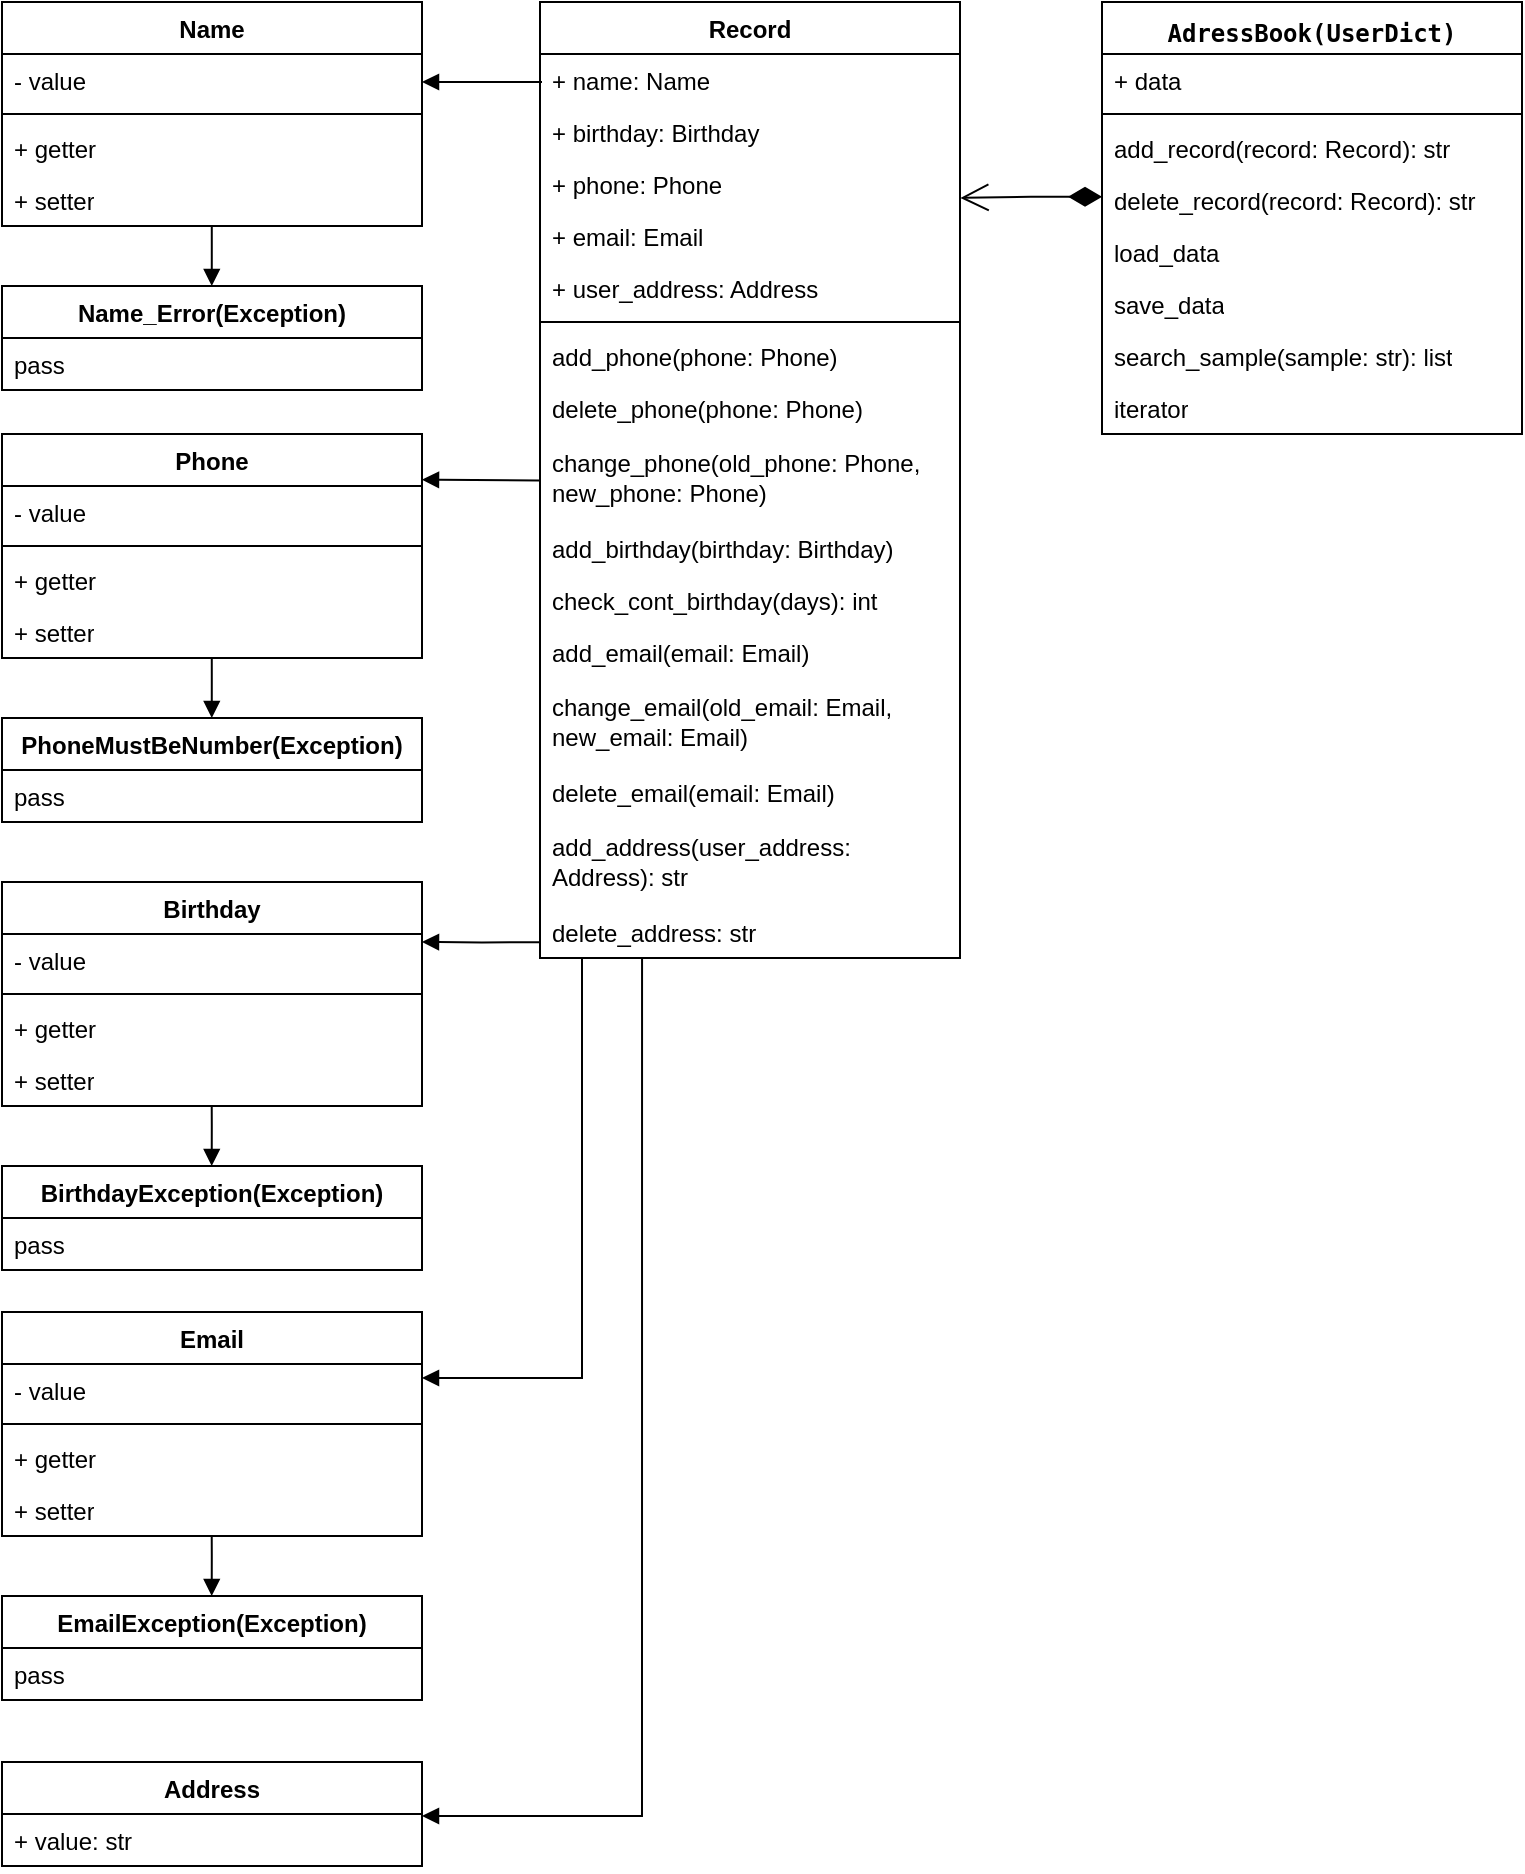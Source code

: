 <mxfile version="21.7.0" type="google">
  <diagram name="Страница — 1" id="qE2cO1kVOPwmqc8aOBTT">
    <mxGraphModel grid="1" page="1" gridSize="10" guides="1" tooltips="1" connect="1" arrows="1" fold="1" pageScale="1" pageWidth="827" pageHeight="1169" math="0" shadow="0">
      <root>
        <mxCell id="0" />
        <mxCell id="1" parent="0" />
        <mxCell id="hlYAVR6-TVKx0JwccEtQ-1" value="&lt;div style=&quot;font-family: &amp;quot;Droid Sans Mono&amp;quot;, &amp;quot;monospace&amp;quot;, monospace; line-height: 19px;&quot;&gt;&lt;div&gt;&lt;font style=&quot;font-size: 12px;&quot;&gt;AdressBook(UserDict)&lt;/font&gt;&lt;/div&gt;&lt;/div&gt;" style="swimlane;fontStyle=1;align=center;verticalAlign=top;childLayout=stackLayout;horizontal=1;startSize=26;horizontalStack=0;resizeParent=1;resizeParentMax=0;resizeLast=0;collapsible=1;marginBottom=0;whiteSpace=wrap;html=1;" vertex="1" parent="1">
          <mxGeometry x="590" y="40" width="210" height="216" as="geometry" />
        </mxCell>
        <mxCell id="hlYAVR6-TVKx0JwccEtQ-2" value="+ data" style="text;strokeColor=none;fillColor=none;align=left;verticalAlign=top;spacingLeft=4;spacingRight=4;overflow=hidden;rotatable=0;points=[[0,0.5],[1,0.5]];portConstraint=eastwest;whiteSpace=wrap;html=1;" vertex="1" parent="hlYAVR6-TVKx0JwccEtQ-1">
          <mxGeometry y="26" width="210" height="26" as="geometry" />
        </mxCell>
        <mxCell id="hlYAVR6-TVKx0JwccEtQ-3" value="" style="line;strokeWidth=1;fillColor=none;align=left;verticalAlign=middle;spacingTop=-1;spacingLeft=3;spacingRight=3;rotatable=0;labelPosition=right;points=[];portConstraint=eastwest;strokeColor=inherit;" vertex="1" parent="hlYAVR6-TVKx0JwccEtQ-1">
          <mxGeometry y="52" width="210" height="8" as="geometry" />
        </mxCell>
        <mxCell id="hlYAVR6-TVKx0JwccEtQ-4" value="&lt;div&gt;add_record(record: Record): str&lt;/div&gt;" style="text;strokeColor=none;fillColor=none;align=left;verticalAlign=top;spacingLeft=4;spacingRight=4;overflow=hidden;rotatable=0;points=[[0,0.5],[1,0.5]];portConstraint=eastwest;whiteSpace=wrap;html=1;" vertex="1" parent="hlYAVR6-TVKx0JwccEtQ-1">
          <mxGeometry y="60" width="210" height="26" as="geometry" />
        </mxCell>
        <mxCell id="hlYAVR6-TVKx0JwccEtQ-10" value="&lt;div&gt;delete_record(record: Record): str&lt;/div&gt;" style="text;strokeColor=none;fillColor=none;align=left;verticalAlign=top;spacingLeft=4;spacingRight=4;overflow=hidden;rotatable=0;points=[[0,0.5],[1,0.5]];portConstraint=eastwest;whiteSpace=wrap;html=1;" vertex="1" parent="hlYAVR6-TVKx0JwccEtQ-1">
          <mxGeometry y="86" width="210" height="26" as="geometry" />
        </mxCell>
        <mxCell id="tygN3TEvL0zWgk6T0SJa-1" value="load_data" style="text;strokeColor=none;fillColor=none;align=left;verticalAlign=top;spacingLeft=4;spacingRight=4;overflow=hidden;rotatable=0;points=[[0,0.5],[1,0.5]];portConstraint=eastwest;whiteSpace=wrap;html=1;" vertex="1" parent="hlYAVR6-TVKx0JwccEtQ-1">
          <mxGeometry y="112" width="210" height="26" as="geometry" />
        </mxCell>
        <mxCell id="tygN3TEvL0zWgk6T0SJa-2" value="save_data" style="text;strokeColor=none;fillColor=none;align=left;verticalAlign=top;spacingLeft=4;spacingRight=4;overflow=hidden;rotatable=0;points=[[0,0.5],[1,0.5]];portConstraint=eastwest;whiteSpace=wrap;html=1;" vertex="1" parent="hlYAVR6-TVKx0JwccEtQ-1">
          <mxGeometry y="138" width="210" height="26" as="geometry" />
        </mxCell>
        <mxCell id="tygN3TEvL0zWgk6T0SJa-3" value="search_sample(sample: str): list" style="text;strokeColor=none;fillColor=none;align=left;verticalAlign=top;spacingLeft=4;spacingRight=4;overflow=hidden;rotatable=0;points=[[0,0.5],[1,0.5]];portConstraint=eastwest;whiteSpace=wrap;html=1;" vertex="1" parent="hlYAVR6-TVKx0JwccEtQ-1">
          <mxGeometry y="164" width="210" height="26" as="geometry" />
        </mxCell>
        <mxCell id="tygN3TEvL0zWgk6T0SJa-4" value="iterator" style="text;strokeColor=none;fillColor=none;align=left;verticalAlign=top;spacingLeft=4;spacingRight=4;overflow=hidden;rotatable=0;points=[[0,0.5],[1,0.5]];portConstraint=eastwest;whiteSpace=wrap;html=1;" vertex="1" parent="hlYAVR6-TVKx0JwccEtQ-1">
          <mxGeometry y="190" width="210" height="26" as="geometry" />
        </mxCell>
        <mxCell id="tygN3TEvL0zWgk6T0SJa-9" value="Record" style="swimlane;fontStyle=1;align=center;verticalAlign=top;childLayout=stackLayout;horizontal=1;startSize=26;horizontalStack=0;resizeParent=1;resizeParentMax=0;resizeLast=0;collapsible=1;marginBottom=0;whiteSpace=wrap;html=1;" vertex="1" parent="1">
          <mxGeometry x="309" y="40" width="210" height="478" as="geometry" />
        </mxCell>
        <mxCell id="tygN3TEvL0zWgk6T0SJa-10" value="+ name: Name" style="text;strokeColor=none;fillColor=none;align=left;verticalAlign=top;spacingLeft=4;spacingRight=4;overflow=hidden;rotatable=0;points=[[0,0.5],[1,0.5]];portConstraint=eastwest;whiteSpace=wrap;html=1;" vertex="1" parent="tygN3TEvL0zWgk6T0SJa-9">
          <mxGeometry y="26" width="210" height="26" as="geometry" />
        </mxCell>
        <mxCell id="tygN3TEvL0zWgk6T0SJa-15" value="+ birthday: Birthday" style="text;strokeColor=none;fillColor=none;align=left;verticalAlign=top;spacingLeft=4;spacingRight=4;overflow=hidden;rotatable=0;points=[[0,0.5],[1,0.5]];portConstraint=eastwest;whiteSpace=wrap;html=1;" vertex="1" parent="tygN3TEvL0zWgk6T0SJa-9">
          <mxGeometry y="52" width="210" height="26" as="geometry" />
        </mxCell>
        <mxCell id="tygN3TEvL0zWgk6T0SJa-14" value="+ phone: Phone" style="text;strokeColor=none;fillColor=none;align=left;verticalAlign=top;spacingLeft=4;spacingRight=4;overflow=hidden;rotatable=0;points=[[0,0.5],[1,0.5]];portConstraint=eastwest;whiteSpace=wrap;html=1;" vertex="1" parent="tygN3TEvL0zWgk6T0SJa-9">
          <mxGeometry y="78" width="210" height="26" as="geometry" />
        </mxCell>
        <mxCell id="tygN3TEvL0zWgk6T0SJa-13" value="+ email: Email" style="text;strokeColor=none;fillColor=none;align=left;verticalAlign=top;spacingLeft=4;spacingRight=4;overflow=hidden;rotatable=0;points=[[0,0.5],[1,0.5]];portConstraint=eastwest;whiteSpace=wrap;html=1;" vertex="1" parent="tygN3TEvL0zWgk6T0SJa-9">
          <mxGeometry y="104" width="210" height="26" as="geometry" />
        </mxCell>
        <mxCell id="tygN3TEvL0zWgk6T0SJa-16" value="+ user_address: Address" style="text;strokeColor=none;fillColor=none;align=left;verticalAlign=top;spacingLeft=4;spacingRight=4;overflow=hidden;rotatable=0;points=[[0,0.5],[1,0.5]];portConstraint=eastwest;whiteSpace=wrap;html=1;" vertex="1" parent="tygN3TEvL0zWgk6T0SJa-9">
          <mxGeometry y="130" width="210" height="26" as="geometry" />
        </mxCell>
        <mxCell id="tygN3TEvL0zWgk6T0SJa-11" value="" style="line;strokeWidth=1;fillColor=none;align=left;verticalAlign=middle;spacingTop=-1;spacingLeft=3;spacingRight=3;rotatable=0;labelPosition=right;points=[];portConstraint=eastwest;strokeColor=inherit;" vertex="1" parent="tygN3TEvL0zWgk6T0SJa-9">
          <mxGeometry y="156" width="210" height="8" as="geometry" />
        </mxCell>
        <mxCell id="tygN3TEvL0zWgk6T0SJa-12" value="add_phone(phone: Phone)" style="text;strokeColor=none;fillColor=none;align=left;verticalAlign=top;spacingLeft=4;spacingRight=4;overflow=hidden;rotatable=0;points=[[0,0.5],[1,0.5]];portConstraint=eastwest;whiteSpace=wrap;html=1;" vertex="1" parent="tygN3TEvL0zWgk6T0SJa-9">
          <mxGeometry y="164" width="210" height="26" as="geometry" />
        </mxCell>
        <mxCell id="tygN3TEvL0zWgk6T0SJa-18" value="delete_phone(phone: Phone)" style="text;strokeColor=none;fillColor=none;align=left;verticalAlign=top;spacingLeft=4;spacingRight=4;overflow=hidden;rotatable=0;points=[[0,0.5],[1,0.5]];portConstraint=eastwest;whiteSpace=wrap;html=1;" vertex="1" parent="tygN3TEvL0zWgk6T0SJa-9">
          <mxGeometry y="190" width="210" height="26" as="geometry" />
        </mxCell>
        <mxCell id="tygN3TEvL0zWgk6T0SJa-17" value="change_phone(old_phone: Phone, new_phone: Phone)" style="text;strokeColor=none;fillColor=none;align=left;verticalAlign=middle;spacingLeft=4;spacingRight=4;overflow=hidden;rotatable=0;points=[[0,0.5],[1,0.5]];portConstraint=eastwest;whiteSpace=wrap;html=1;" vertex="1" parent="tygN3TEvL0zWgk6T0SJa-9">
          <mxGeometry y="216" width="210" height="44" as="geometry" />
        </mxCell>
        <mxCell id="tygN3TEvL0zWgk6T0SJa-19" value="add_birthday(birthday: Birthday)" style="text;strokeColor=none;fillColor=none;align=left;verticalAlign=top;spacingLeft=4;spacingRight=4;overflow=hidden;rotatable=0;points=[[0,0.5],[1,0.5]];portConstraint=eastwest;whiteSpace=wrap;html=1;" vertex="1" parent="tygN3TEvL0zWgk6T0SJa-9">
          <mxGeometry y="260" width="210" height="26" as="geometry" />
        </mxCell>
        <mxCell id="tygN3TEvL0zWgk6T0SJa-21" value="check_cont_birthday(days): int" style="text;strokeColor=none;fillColor=none;align=left;verticalAlign=top;spacingLeft=4;spacingRight=4;overflow=hidden;rotatable=0;points=[[0,0.5],[1,0.5]];portConstraint=eastwest;whiteSpace=wrap;html=1;" vertex="1" parent="tygN3TEvL0zWgk6T0SJa-9">
          <mxGeometry y="286" width="210" height="26" as="geometry" />
        </mxCell>
        <mxCell id="tygN3TEvL0zWgk6T0SJa-22" value="add_email(email: Email)" style="text;strokeColor=none;fillColor=none;align=left;verticalAlign=top;spacingLeft=4;spacingRight=4;overflow=hidden;rotatable=0;points=[[0,0.5],[1,0.5]];portConstraint=eastwest;whiteSpace=wrap;html=1;" vertex="1" parent="tygN3TEvL0zWgk6T0SJa-9">
          <mxGeometry y="312" width="210" height="26" as="geometry" />
        </mxCell>
        <mxCell id="tygN3TEvL0zWgk6T0SJa-23" value="change_email(old_email: Email, new_email: Email)" style="text;strokeColor=none;fillColor=none;align=left;verticalAlign=middle;spacingLeft=4;spacingRight=4;overflow=hidden;rotatable=0;points=[[0,0.5],[1,0.5]];portConstraint=eastwest;whiteSpace=wrap;html=1;" vertex="1" parent="tygN3TEvL0zWgk6T0SJa-9">
          <mxGeometry y="338" width="210" height="44" as="geometry" />
        </mxCell>
        <mxCell id="tygN3TEvL0zWgk6T0SJa-24" value="delete_email(email: Email)" style="text;strokeColor=none;fillColor=none;align=left;verticalAlign=top;spacingLeft=4;spacingRight=4;overflow=hidden;rotatable=0;points=[[0,0.5],[1,0.5]];portConstraint=eastwest;whiteSpace=wrap;html=1;" vertex="1" parent="tygN3TEvL0zWgk6T0SJa-9">
          <mxGeometry y="382" width="210" height="26" as="geometry" />
        </mxCell>
        <mxCell id="tygN3TEvL0zWgk6T0SJa-25" value="add_address(user_address: Address): str" style="text;strokeColor=none;fillColor=none;align=left;verticalAlign=middle;spacingLeft=4;spacingRight=4;overflow=hidden;rotatable=0;points=[[0,0.5],[1,0.5]];portConstraint=eastwest;whiteSpace=wrap;html=1;" vertex="1" parent="tygN3TEvL0zWgk6T0SJa-9">
          <mxGeometry y="408" width="210" height="44" as="geometry" />
        </mxCell>
        <mxCell id="tygN3TEvL0zWgk6T0SJa-26" value="delete_address: str" style="text;strokeColor=none;fillColor=none;align=left;verticalAlign=top;spacingLeft=4;spacingRight=4;overflow=hidden;rotatable=0;points=[[0,0.5],[1,0.5]];portConstraint=eastwest;whiteSpace=wrap;html=1;" vertex="1" parent="tygN3TEvL0zWgk6T0SJa-9">
          <mxGeometry y="452" width="210" height="26" as="geometry" />
        </mxCell>
        <mxCell id="q_P_FMlVt3ZP3qPKmfIV-2" value="Address" style="swimlane;fontStyle=1;align=center;verticalAlign=top;childLayout=stackLayout;horizontal=1;startSize=26;horizontalStack=0;resizeParent=1;resizeParentMax=0;resizeLast=0;collapsible=1;marginBottom=0;whiteSpace=wrap;html=1;" vertex="1" parent="1">
          <mxGeometry x="40" y="920" width="210" height="52" as="geometry" />
        </mxCell>
        <mxCell id="q_P_FMlVt3ZP3qPKmfIV-3" value="+ value: str" style="text;strokeColor=none;fillColor=none;align=left;verticalAlign=top;spacingLeft=4;spacingRight=4;overflow=hidden;rotatable=0;points=[[0,0.5],[1,0.5]];portConstraint=eastwest;whiteSpace=wrap;html=1;" vertex="1" parent="q_P_FMlVt3ZP3qPKmfIV-2">
          <mxGeometry y="26" width="210" height="26" as="geometry" />
        </mxCell>
        <mxCell id="q_P_FMlVt3ZP3qPKmfIV-6" value="Birthday" style="swimlane;fontStyle=1;align=center;verticalAlign=top;childLayout=stackLayout;horizontal=1;startSize=26;horizontalStack=0;resizeParent=1;resizeParentMax=0;resizeLast=0;collapsible=1;marginBottom=0;whiteSpace=wrap;html=1;" vertex="1" parent="1">
          <mxGeometry x="40" y="480" width="210" height="112" as="geometry" />
        </mxCell>
        <mxCell id="q_P_FMlVt3ZP3qPKmfIV-7" value="- value" style="text;strokeColor=none;fillColor=none;align=left;verticalAlign=top;spacingLeft=4;spacingRight=4;overflow=hidden;rotatable=0;points=[[0,0.5],[1,0.5]];portConstraint=eastwest;whiteSpace=wrap;html=1;" vertex="1" parent="q_P_FMlVt3ZP3qPKmfIV-6">
          <mxGeometry y="26" width="210" height="26" as="geometry" />
        </mxCell>
        <mxCell id="q_P_FMlVt3ZP3qPKmfIV-8" value="" style="line;strokeWidth=1;fillColor=none;align=left;verticalAlign=middle;spacingTop=-1;spacingLeft=3;spacingRight=3;rotatable=0;labelPosition=right;points=[];portConstraint=eastwest;strokeColor=inherit;" vertex="1" parent="q_P_FMlVt3ZP3qPKmfIV-6">
          <mxGeometry y="52" width="210" height="8" as="geometry" />
        </mxCell>
        <mxCell id="q_P_FMlVt3ZP3qPKmfIV-9" value="+ getter" style="text;strokeColor=none;fillColor=none;align=left;verticalAlign=top;spacingLeft=4;spacingRight=4;overflow=hidden;rotatable=0;points=[[0,0.5],[1,0.5]];portConstraint=eastwest;whiteSpace=wrap;html=1;" vertex="1" parent="q_P_FMlVt3ZP3qPKmfIV-6">
          <mxGeometry y="60" width="210" height="26" as="geometry" />
        </mxCell>
        <mxCell id="q_P_FMlVt3ZP3qPKmfIV-10" value="+ setter" style="text;strokeColor=none;fillColor=none;align=left;verticalAlign=top;spacingLeft=4;spacingRight=4;overflow=hidden;rotatable=0;points=[[0,0.5],[1,0.5]];portConstraint=eastwest;whiteSpace=wrap;html=1;" vertex="1" parent="q_P_FMlVt3ZP3qPKmfIV-6">
          <mxGeometry y="86" width="210" height="26" as="geometry" />
        </mxCell>
        <mxCell id="q_P_FMlVt3ZP3qPKmfIV-11" value="Name" style="swimlane;fontStyle=1;align=center;verticalAlign=top;childLayout=stackLayout;horizontal=1;startSize=26;horizontalStack=0;resizeParent=1;resizeParentMax=0;resizeLast=0;collapsible=1;marginBottom=0;whiteSpace=wrap;html=1;" vertex="1" parent="1">
          <mxGeometry x="40" y="40" width="210" height="112" as="geometry" />
        </mxCell>
        <mxCell id="q_P_FMlVt3ZP3qPKmfIV-12" value="- value" style="text;strokeColor=none;fillColor=none;align=left;verticalAlign=top;spacingLeft=4;spacingRight=4;overflow=hidden;rotatable=0;points=[[0,0.5],[1,0.5]];portConstraint=eastwest;whiteSpace=wrap;html=1;" vertex="1" parent="q_P_FMlVt3ZP3qPKmfIV-11">
          <mxGeometry y="26" width="210" height="26" as="geometry" />
        </mxCell>
        <mxCell id="q_P_FMlVt3ZP3qPKmfIV-13" value="" style="line;strokeWidth=1;fillColor=none;align=left;verticalAlign=middle;spacingTop=-1;spacingLeft=3;spacingRight=3;rotatable=0;labelPosition=right;points=[];portConstraint=eastwest;strokeColor=inherit;" vertex="1" parent="q_P_FMlVt3ZP3qPKmfIV-11">
          <mxGeometry y="52" width="210" height="8" as="geometry" />
        </mxCell>
        <mxCell id="q_P_FMlVt3ZP3qPKmfIV-14" value="+ getter" style="text;strokeColor=none;fillColor=none;align=left;verticalAlign=top;spacingLeft=4;spacingRight=4;overflow=hidden;rotatable=0;points=[[0,0.5],[1,0.5]];portConstraint=eastwest;whiteSpace=wrap;html=1;" vertex="1" parent="q_P_FMlVt3ZP3qPKmfIV-11">
          <mxGeometry y="60" width="210" height="26" as="geometry" />
        </mxCell>
        <mxCell id="q_P_FMlVt3ZP3qPKmfIV-15" value="+ setter" style="text;strokeColor=none;fillColor=none;align=left;verticalAlign=top;spacingLeft=4;spacingRight=4;overflow=hidden;rotatable=0;points=[[0,0.5],[1,0.5]];portConstraint=eastwest;whiteSpace=wrap;html=1;" vertex="1" parent="q_P_FMlVt3ZP3qPKmfIV-11">
          <mxGeometry y="86" width="210" height="26" as="geometry" />
        </mxCell>
        <mxCell id="q_P_FMlVt3ZP3qPKmfIV-16" value="BirthdayException(Exception)" style="swimlane;fontStyle=1;align=center;verticalAlign=top;childLayout=stackLayout;horizontal=1;startSize=26;horizontalStack=0;resizeParent=1;resizeParentMax=0;resizeLast=0;collapsible=1;marginBottom=0;whiteSpace=wrap;html=1;" vertex="1" parent="1">
          <mxGeometry x="40" y="622" width="210" height="52" as="geometry" />
        </mxCell>
        <mxCell id="q_P_FMlVt3ZP3qPKmfIV-17" value="pass" style="text;strokeColor=none;fillColor=none;align=left;verticalAlign=top;spacingLeft=4;spacingRight=4;overflow=hidden;rotatable=0;points=[[0,0.5],[1,0.5]];portConstraint=eastwest;whiteSpace=wrap;html=1;" vertex="1" parent="q_P_FMlVt3ZP3qPKmfIV-16">
          <mxGeometry y="26" width="210" height="26" as="geometry" />
        </mxCell>
        <mxCell id="q_P_FMlVt3ZP3qPKmfIV-18" value="Name_Error(Exception)" style="swimlane;fontStyle=1;align=center;verticalAlign=top;childLayout=stackLayout;horizontal=1;startSize=26;horizontalStack=0;resizeParent=1;resizeParentMax=0;resizeLast=0;collapsible=1;marginBottom=0;whiteSpace=wrap;html=1;" vertex="1" parent="1">
          <mxGeometry x="40" y="182" width="210" height="52" as="geometry" />
        </mxCell>
        <mxCell id="q_P_FMlVt3ZP3qPKmfIV-19" value="pass" style="text;strokeColor=none;fillColor=none;align=left;verticalAlign=top;spacingLeft=4;spacingRight=4;overflow=hidden;rotatable=0;points=[[0,0.5],[1,0.5]];portConstraint=eastwest;whiteSpace=wrap;html=1;" vertex="1" parent="q_P_FMlVt3ZP3qPKmfIV-18">
          <mxGeometry y="26" width="210" height="26" as="geometry" />
        </mxCell>
        <mxCell id="q_P_FMlVt3ZP3qPKmfIV-20" value="EmailException(Exception)" style="swimlane;fontStyle=1;align=center;verticalAlign=top;childLayout=stackLayout;horizontal=1;startSize=26;horizontalStack=0;resizeParent=1;resizeParentMax=0;resizeLast=0;collapsible=1;marginBottom=0;whiteSpace=wrap;html=1;" vertex="1" parent="1">
          <mxGeometry x="40" y="837" width="210" height="52" as="geometry" />
        </mxCell>
        <mxCell id="q_P_FMlVt3ZP3qPKmfIV-21" value="pass" style="text;strokeColor=none;fillColor=none;align=left;verticalAlign=top;spacingLeft=4;spacingRight=4;overflow=hidden;rotatable=0;points=[[0,0.5],[1,0.5]];portConstraint=eastwest;whiteSpace=wrap;html=1;" vertex="1" parent="q_P_FMlVt3ZP3qPKmfIV-20">
          <mxGeometry y="26" width="210" height="26" as="geometry" />
        </mxCell>
        <mxCell id="q_P_FMlVt3ZP3qPKmfIV-22" value="PhoneMustBeNumber(Exception)" style="swimlane;fontStyle=1;align=center;verticalAlign=top;childLayout=stackLayout;horizontal=1;startSize=26;horizontalStack=0;resizeParent=1;resizeParentMax=0;resizeLast=0;collapsible=1;marginBottom=0;whiteSpace=wrap;html=1;" vertex="1" parent="1">
          <mxGeometry x="40" y="398" width="210" height="52" as="geometry" />
        </mxCell>
        <mxCell id="q_P_FMlVt3ZP3qPKmfIV-23" value="pass" style="text;strokeColor=none;fillColor=none;align=left;verticalAlign=top;spacingLeft=4;spacingRight=4;overflow=hidden;rotatable=0;points=[[0,0.5],[1,0.5]];portConstraint=eastwest;whiteSpace=wrap;html=1;" vertex="1" parent="q_P_FMlVt3ZP3qPKmfIV-22">
          <mxGeometry y="26" width="210" height="26" as="geometry" />
        </mxCell>
        <mxCell id="q_P_FMlVt3ZP3qPKmfIV-24" value="&lt;div&gt;Phone&lt;/div&gt;" style="swimlane;fontStyle=1;align=center;verticalAlign=top;childLayout=stackLayout;horizontal=1;startSize=26;horizontalStack=0;resizeParent=1;resizeParentMax=0;resizeLast=0;collapsible=1;marginBottom=0;whiteSpace=wrap;html=1;" vertex="1" parent="1">
          <mxGeometry x="40" y="256" width="210" height="112" as="geometry" />
        </mxCell>
        <mxCell id="q_P_FMlVt3ZP3qPKmfIV-25" value="- value" style="text;strokeColor=none;fillColor=none;align=left;verticalAlign=top;spacingLeft=4;spacingRight=4;overflow=hidden;rotatable=0;points=[[0,0.5],[1,0.5]];portConstraint=eastwest;whiteSpace=wrap;html=1;" vertex="1" parent="q_P_FMlVt3ZP3qPKmfIV-24">
          <mxGeometry y="26" width="210" height="26" as="geometry" />
        </mxCell>
        <mxCell id="q_P_FMlVt3ZP3qPKmfIV-26" value="" style="line;strokeWidth=1;fillColor=none;align=left;verticalAlign=middle;spacingTop=-1;spacingLeft=3;spacingRight=3;rotatable=0;labelPosition=right;points=[];portConstraint=eastwest;strokeColor=inherit;" vertex="1" parent="q_P_FMlVt3ZP3qPKmfIV-24">
          <mxGeometry y="52" width="210" height="8" as="geometry" />
        </mxCell>
        <mxCell id="q_P_FMlVt3ZP3qPKmfIV-27" value="+ getter" style="text;strokeColor=none;fillColor=none;align=left;verticalAlign=top;spacingLeft=4;spacingRight=4;overflow=hidden;rotatable=0;points=[[0,0.5],[1,0.5]];portConstraint=eastwest;whiteSpace=wrap;html=1;" vertex="1" parent="q_P_FMlVt3ZP3qPKmfIV-24">
          <mxGeometry y="60" width="210" height="26" as="geometry" />
        </mxCell>
        <mxCell id="q_P_FMlVt3ZP3qPKmfIV-28" value="+ setter" style="text;strokeColor=none;fillColor=none;align=left;verticalAlign=top;spacingLeft=4;spacingRight=4;overflow=hidden;rotatable=0;points=[[0,0.5],[1,0.5]];portConstraint=eastwest;whiteSpace=wrap;html=1;" vertex="1" parent="q_P_FMlVt3ZP3qPKmfIV-24">
          <mxGeometry y="86" width="210" height="26" as="geometry" />
        </mxCell>
        <mxCell id="q_P_FMlVt3ZP3qPKmfIV-29" value="Email" style="swimlane;fontStyle=1;align=center;verticalAlign=top;childLayout=stackLayout;horizontal=1;startSize=26;horizontalStack=0;resizeParent=1;resizeParentMax=0;resizeLast=0;collapsible=1;marginBottom=0;whiteSpace=wrap;html=1;" vertex="1" parent="1">
          <mxGeometry x="40" y="695" width="210" height="112" as="geometry" />
        </mxCell>
        <mxCell id="q_P_FMlVt3ZP3qPKmfIV-30" value="- value" style="text;strokeColor=none;fillColor=none;align=left;verticalAlign=top;spacingLeft=4;spacingRight=4;overflow=hidden;rotatable=0;points=[[0,0.5],[1,0.5]];portConstraint=eastwest;whiteSpace=wrap;html=1;" vertex="1" parent="q_P_FMlVt3ZP3qPKmfIV-29">
          <mxGeometry y="26" width="210" height="26" as="geometry" />
        </mxCell>
        <mxCell id="q_P_FMlVt3ZP3qPKmfIV-31" value="" style="line;strokeWidth=1;fillColor=none;align=left;verticalAlign=middle;spacingTop=-1;spacingLeft=3;spacingRight=3;rotatable=0;labelPosition=right;points=[];portConstraint=eastwest;strokeColor=inherit;" vertex="1" parent="q_P_FMlVt3ZP3qPKmfIV-29">
          <mxGeometry y="52" width="210" height="8" as="geometry" />
        </mxCell>
        <mxCell id="q_P_FMlVt3ZP3qPKmfIV-32" value="+ getter" style="text;strokeColor=none;fillColor=none;align=left;verticalAlign=top;spacingLeft=4;spacingRight=4;overflow=hidden;rotatable=0;points=[[0,0.5],[1,0.5]];portConstraint=eastwest;whiteSpace=wrap;html=1;" vertex="1" parent="q_P_FMlVt3ZP3qPKmfIV-29">
          <mxGeometry y="60" width="210" height="26" as="geometry" />
        </mxCell>
        <mxCell id="q_P_FMlVt3ZP3qPKmfIV-33" value="+ setter" style="text;strokeColor=none;fillColor=none;align=left;verticalAlign=top;spacingLeft=4;spacingRight=4;overflow=hidden;rotatable=0;points=[[0,0.5],[1,0.5]];portConstraint=eastwest;whiteSpace=wrap;html=1;" vertex="1" parent="q_P_FMlVt3ZP3qPKmfIV-29">
          <mxGeometry y="86" width="210" height="26" as="geometry" />
        </mxCell>
        <mxCell id="q_P_FMlVt3ZP3qPKmfIV-46" value="" style="endArrow=open;html=1;endSize=12;startArrow=diamondThin;startSize=14;startFill=1;edgeStyle=orthogonalEdgeStyle;align=left;verticalAlign=bottom;rounded=0;entryX=1.001;entryY=0.767;entryDx=0;entryDy=0;entryPerimeter=0;exitX=0;exitY=0.438;exitDx=0;exitDy=0;exitPerimeter=0;" edge="1" parent="1" source="hlYAVR6-TVKx0JwccEtQ-10" target="tygN3TEvL0zWgk6T0SJa-14">
          <mxGeometry x="-1" y="3" relative="1" as="geometry">
            <mxPoint x="520" y="160" as="sourcePoint" />
            <mxPoint x="630" y="160" as="targetPoint" />
          </mxGeometry>
        </mxCell>
        <mxCell id="q_P_FMlVt3ZP3qPKmfIV-47" value="" style="endArrow=block;endFill=1;html=1;edgeStyle=orthogonalEdgeStyle;align=left;verticalAlign=top;rounded=0;" edge="1" parent="1">
          <mxGeometry x="-1" relative="1" as="geometry">
            <mxPoint x="310" y="80" as="sourcePoint" />
            <mxPoint x="250" y="80.0" as="targetPoint" />
          </mxGeometry>
        </mxCell>
        <mxCell id="q_P_FMlVt3ZP3qPKmfIV-49" value="" style="endArrow=block;endFill=1;html=1;edgeStyle=orthogonalEdgeStyle;align=left;verticalAlign=top;rounded=0;exitX=-0.002;exitY=0.529;exitDx=0;exitDy=0;exitPerimeter=0;" edge="1" parent="1" source="tygN3TEvL0zWgk6T0SJa-17">
          <mxGeometry x="-1" relative="1" as="geometry">
            <mxPoint x="310" y="278.83" as="sourcePoint" />
            <mxPoint x="250" y="278.83" as="targetPoint" />
          </mxGeometry>
        </mxCell>
        <mxCell id="q_P_FMlVt3ZP3qPKmfIV-50" value="" style="endArrow=block;endFill=1;html=1;edgeStyle=orthogonalEdgeStyle;align=left;verticalAlign=top;rounded=0;exitX=-0.002;exitY=0.529;exitDx=0;exitDy=0;exitPerimeter=0;" edge="1" parent="1">
          <mxGeometry x="-1" relative="1" as="geometry">
            <mxPoint x="309" y="510.17" as="sourcePoint" />
            <mxPoint x="250" y="510" as="targetPoint" />
            <Array as="points">
              <mxPoint x="280" y="510" />
            </Array>
          </mxGeometry>
        </mxCell>
        <mxCell id="q_P_FMlVt3ZP3qPKmfIV-51" value="" style="endArrow=block;endFill=1;html=1;edgeStyle=orthogonalEdgeStyle;align=left;verticalAlign=top;rounded=0;exitX=0.1;exitY=1.077;exitDx=0;exitDy=0;exitPerimeter=0;" edge="1" parent="1">
          <mxGeometry x="-1" relative="1" as="geometry">
            <mxPoint x="330" y="518.002" as="sourcePoint" />
            <mxPoint x="250" y="728" as="targetPoint" />
            <Array as="points">
              <mxPoint x="330" y="728" />
              <mxPoint x="250" y="728" />
            </Array>
          </mxGeometry>
        </mxCell>
        <mxCell id="q_P_FMlVt3ZP3qPKmfIV-52" value="" style="endArrow=block;endFill=1;html=1;edgeStyle=orthogonalEdgeStyle;align=left;verticalAlign=top;rounded=0;exitX=0.243;exitY=1.122;exitDx=0;exitDy=0;exitPerimeter=0;" edge="1" parent="1">
          <mxGeometry x="-1" relative="1" as="geometry">
            <mxPoint x="360.03" y="518.172" as="sourcePoint" />
            <mxPoint x="250" y="947" as="targetPoint" />
            <Array as="points">
              <mxPoint x="360" y="947" />
            </Array>
          </mxGeometry>
        </mxCell>
        <mxCell id="q_P_FMlVt3ZP3qPKmfIV-56" value="" style="endArrow=block;endFill=1;html=1;edgeStyle=orthogonalEdgeStyle;align=left;verticalAlign=top;rounded=0;" edge="1" parent="1">
          <mxGeometry x="-1" relative="1" as="geometry">
            <mxPoint x="144.86" y="592" as="sourcePoint" />
            <mxPoint x="144.86" y="622" as="targetPoint" />
            <Array as="points">
              <mxPoint x="144.86" y="602" />
              <mxPoint x="144.86" y="602" />
            </Array>
          </mxGeometry>
        </mxCell>
        <mxCell id="q_P_FMlVt3ZP3qPKmfIV-57" value="" style="endArrow=block;endFill=1;html=1;edgeStyle=orthogonalEdgeStyle;align=left;verticalAlign=top;rounded=0;" edge="1" parent="1">
          <mxGeometry x="-1" relative="1" as="geometry">
            <mxPoint x="144.89" y="368" as="sourcePoint" />
            <mxPoint x="144.89" y="398" as="targetPoint" />
            <Array as="points">
              <mxPoint x="144.89" y="378" />
              <mxPoint x="144.89" y="378" />
            </Array>
          </mxGeometry>
        </mxCell>
        <mxCell id="q_P_FMlVt3ZP3qPKmfIV-58" value="" style="endArrow=block;endFill=1;html=1;edgeStyle=orthogonalEdgeStyle;align=left;verticalAlign=top;rounded=0;" edge="1" parent="1">
          <mxGeometry x="-1" relative="1" as="geometry">
            <mxPoint x="144.89" y="152" as="sourcePoint" />
            <mxPoint x="144.89" y="182" as="targetPoint" />
            <Array as="points">
              <mxPoint x="144.89" y="162" />
              <mxPoint x="144.89" y="162" />
            </Array>
          </mxGeometry>
        </mxCell>
        <mxCell id="q_P_FMlVt3ZP3qPKmfIV-59" value="" style="endArrow=block;endFill=1;html=1;edgeStyle=orthogonalEdgeStyle;align=left;verticalAlign=top;rounded=0;" edge="1" parent="1">
          <mxGeometry x="-1" relative="1" as="geometry">
            <mxPoint x="144.86" y="807" as="sourcePoint" />
            <mxPoint x="144.86" y="837" as="targetPoint" />
            <Array as="points">
              <mxPoint x="144.86" y="817" />
              <mxPoint x="144.86" y="817" />
            </Array>
          </mxGeometry>
        </mxCell>
      </root>
    </mxGraphModel>
  </diagram>
</mxfile>
